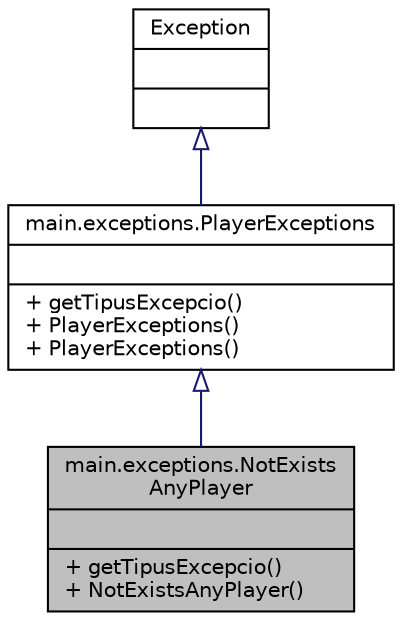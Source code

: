 digraph "main.exceptions.NotExistsAnyPlayer"
{
 // INTERACTIVE_SVG=YES
 // LATEX_PDF_SIZE
  edge [fontname="Helvetica",fontsize="10",labelfontname="Helvetica",labelfontsize="10"];
  node [fontname="Helvetica",fontsize="10",shape=record];
  Node1 [label="{main.exceptions.NotExists\lAnyPlayer\n||+ getTipusExcepcio()\l+ NotExistsAnyPlayer()\l}",height=0.2,width=0.4,color="black", fillcolor="grey75", style="filled", fontcolor="black",tooltip=" "];
  Node2 -> Node1 [dir="back",color="midnightblue",fontsize="10",style="solid",arrowtail="onormal",fontname="Helvetica"];
  Node2 [label="{main.exceptions.PlayerExceptions\n||+ getTipusExcepcio()\l+ PlayerExceptions()\l+ PlayerExceptions()\l}",height=0.2,width=0.4,color="black", fillcolor="white", style="filled",URL="$classmain_1_1exceptions_1_1PlayerExceptions.html",tooltip=" "];
  Node3 -> Node2 [dir="back",color="midnightblue",fontsize="10",style="solid",arrowtail="onormal",fontname="Helvetica"];
  Node3 [label="{Exception\n||}",height=0.2,width=0.4,color="black", fillcolor="white", style="filled",URL="$classException.html",tooltip=" "];
}
